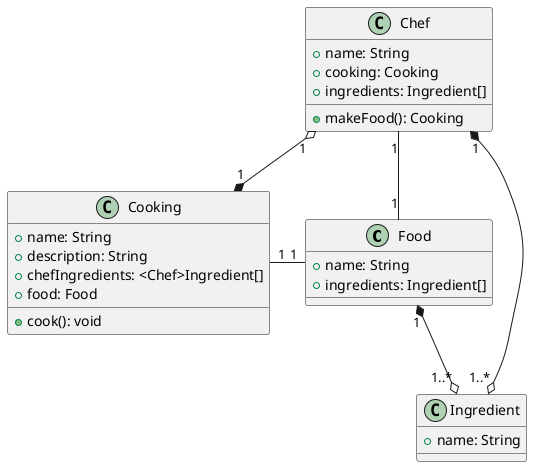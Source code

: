 @startuml Kokki

class Food {
  + name: String
  + ingredients: Ingredient[]
}

class Ingredient {
  + name: String
}

class Cooking {
  + name: String
  + description: String
  + chefIngredients: <Chef>Ingredient[]
  + food: Food

  + cook(): void
}

class Chef {
  + name: String
  + cooking: Cooking
  + ingredients: Ingredient[]

  + makeFood(): Cooking
}

Food "1" *--o "1..*" Ingredient
Chef "1" *-left-o "1..*" Ingredient
Chef "1" o-right-* "1" Cooking

Food "1" -left- "1" Cooking
Food "1" -up- "1" Chef

@enduml

